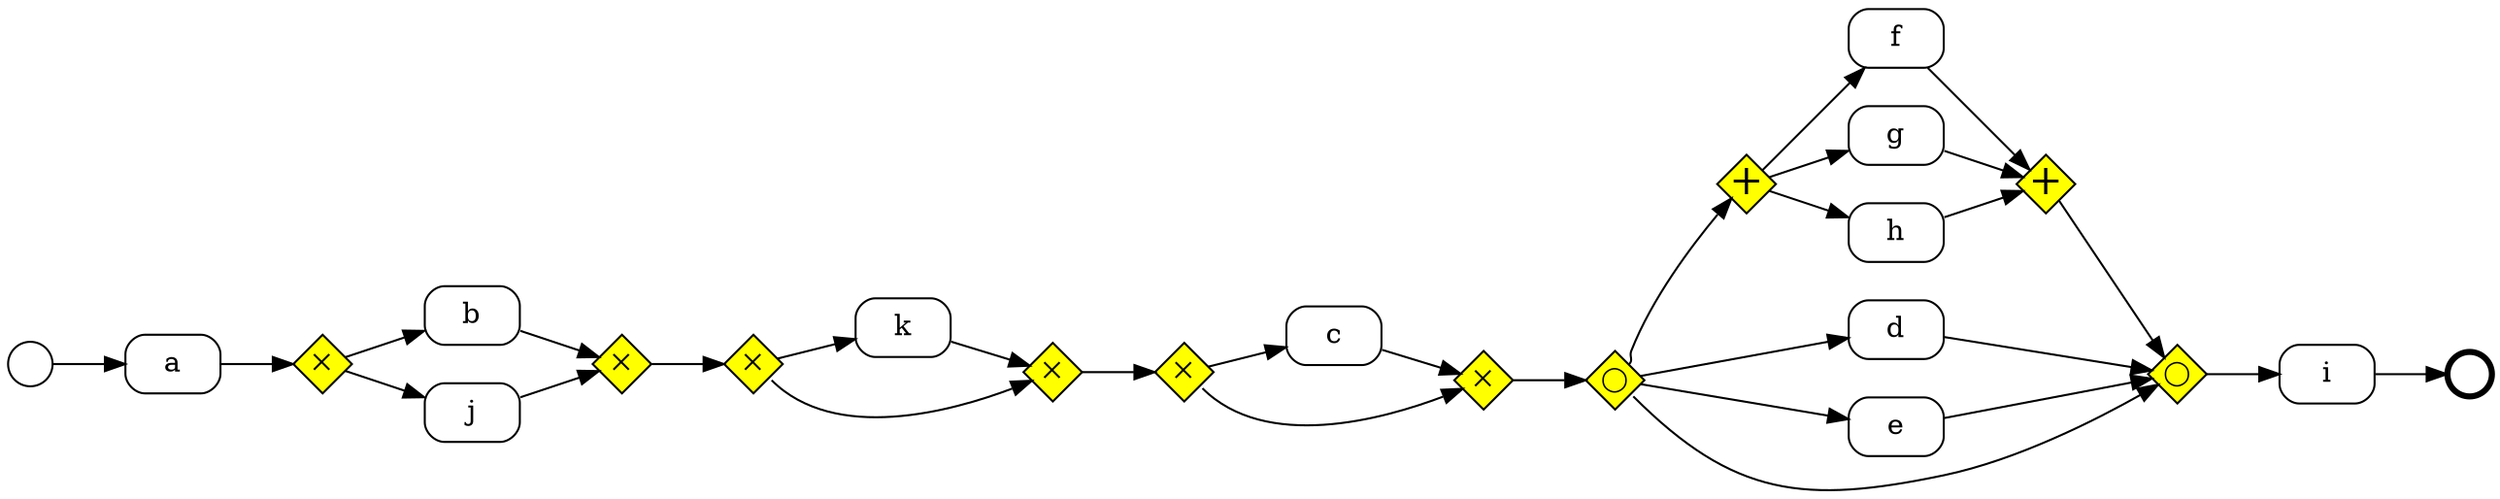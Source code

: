digraph G {
  rankdir=LR;

  subgraph place {
    node [shape=circle,fixedsize=true,label="",height=.3,width=.3];
    in;
    out[penwidth=3];
  }
  subgraph xorgate {
    node [shape=diamond,fixedsize=true,width=.4,height=.4,label=<&#x2715;>,fontsize=12,style=filled,fillcolor=yellow]
    x1;x2;o1;o2;o3;o4;
  }
  subgraph andgate {
  node [shape=diamond,fixedsize=true,width=.4,height=.4 label=<&#43;>,fontsize=20,style=filled,fillcolor=yellow]
    a1;a2
  }
  subgraph optgate {
    node [shape=diamond,fixedsize=true,width=.4,height=.4,label=<&#9711;>,fontsize=12,style=filled,fillcolor=yellow]
    o5;o6
  }
  subgraph transitions {
    node [shape=Mrecord,height=0.4,width=.65];
    a; b; c; d; e; f, g, h; i; j; k;
  }
  subgraph skip {
    node [shape=rect,label="",height=0.4,width=.4,style=filled,fillcolor=black];

  }

  # align horizontally
  {edge [weight=1]; }

  in->a->x1;
  x1->b->x2;
  x1->j->x2;
  x2->o1
  o1->k->o2;
  o1:se->o2;
  o2->o3
  o3->c->o4;
  o3:se->o4;
  o4->o5;
  o5->e->o6;
  o5:ne->a1
  a2->o6;
  o5->d->o6;
  a1->f->a2;
  a1->g->a2;
  a1->h->a2;
  o5:se->o6;
  o6->i->out
  # align vertically
  {rank=same; b;j}
  {rank=same; f;h;g;e;d}
}